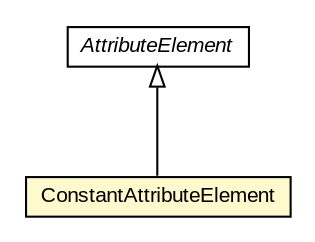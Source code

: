 #!/usr/local/bin/dot
#
# Class diagram 
# Generated by UMLGraph version 5.3 (http://www.umlgraph.org/)
#

digraph G {
	edge [fontname="arial",fontsize=10,labelfontname="arial",labelfontsize=10];
	node [fontname="arial",fontsize=10,shape=plaintext];
	nodesep=0.25;
	ranksep=0.5;
	// context.arch.discoverer.component.ConstantAttributeElement
	c154161 [label=<<table title="context.arch.discoverer.component.ConstantAttributeElement" border="0" cellborder="1" cellspacing="0" cellpadding="2" port="p" bgcolor="lemonChiffon" href="./ConstantAttributeElement.html">
		<tr><td><table border="0" cellspacing="0" cellpadding="1">
<tr><td align="center" balign="center"> ConstantAttributeElement </td></tr>
		</table></td></tr>
		</table>>, fontname="arial", fontcolor="black", fontsize=10.0];
	// context.arch.discoverer.component.AttributeElement
	c154164 [label=<<table title="context.arch.discoverer.component.AttributeElement" border="0" cellborder="1" cellspacing="0" cellpadding="2" port="p" href="./AttributeElement.html">
		<tr><td><table border="0" cellspacing="0" cellpadding="1">
<tr><td align="center" balign="center"><font face="arial italic"> AttributeElement </font></td></tr>
		</table></td></tr>
		</table>>, fontname="arial", fontcolor="black", fontsize=10.0];
	//context.arch.discoverer.component.ConstantAttributeElement extends context.arch.discoverer.component.AttributeElement
	c154164:p -> c154161:p [dir=back,arrowtail=empty];
}

